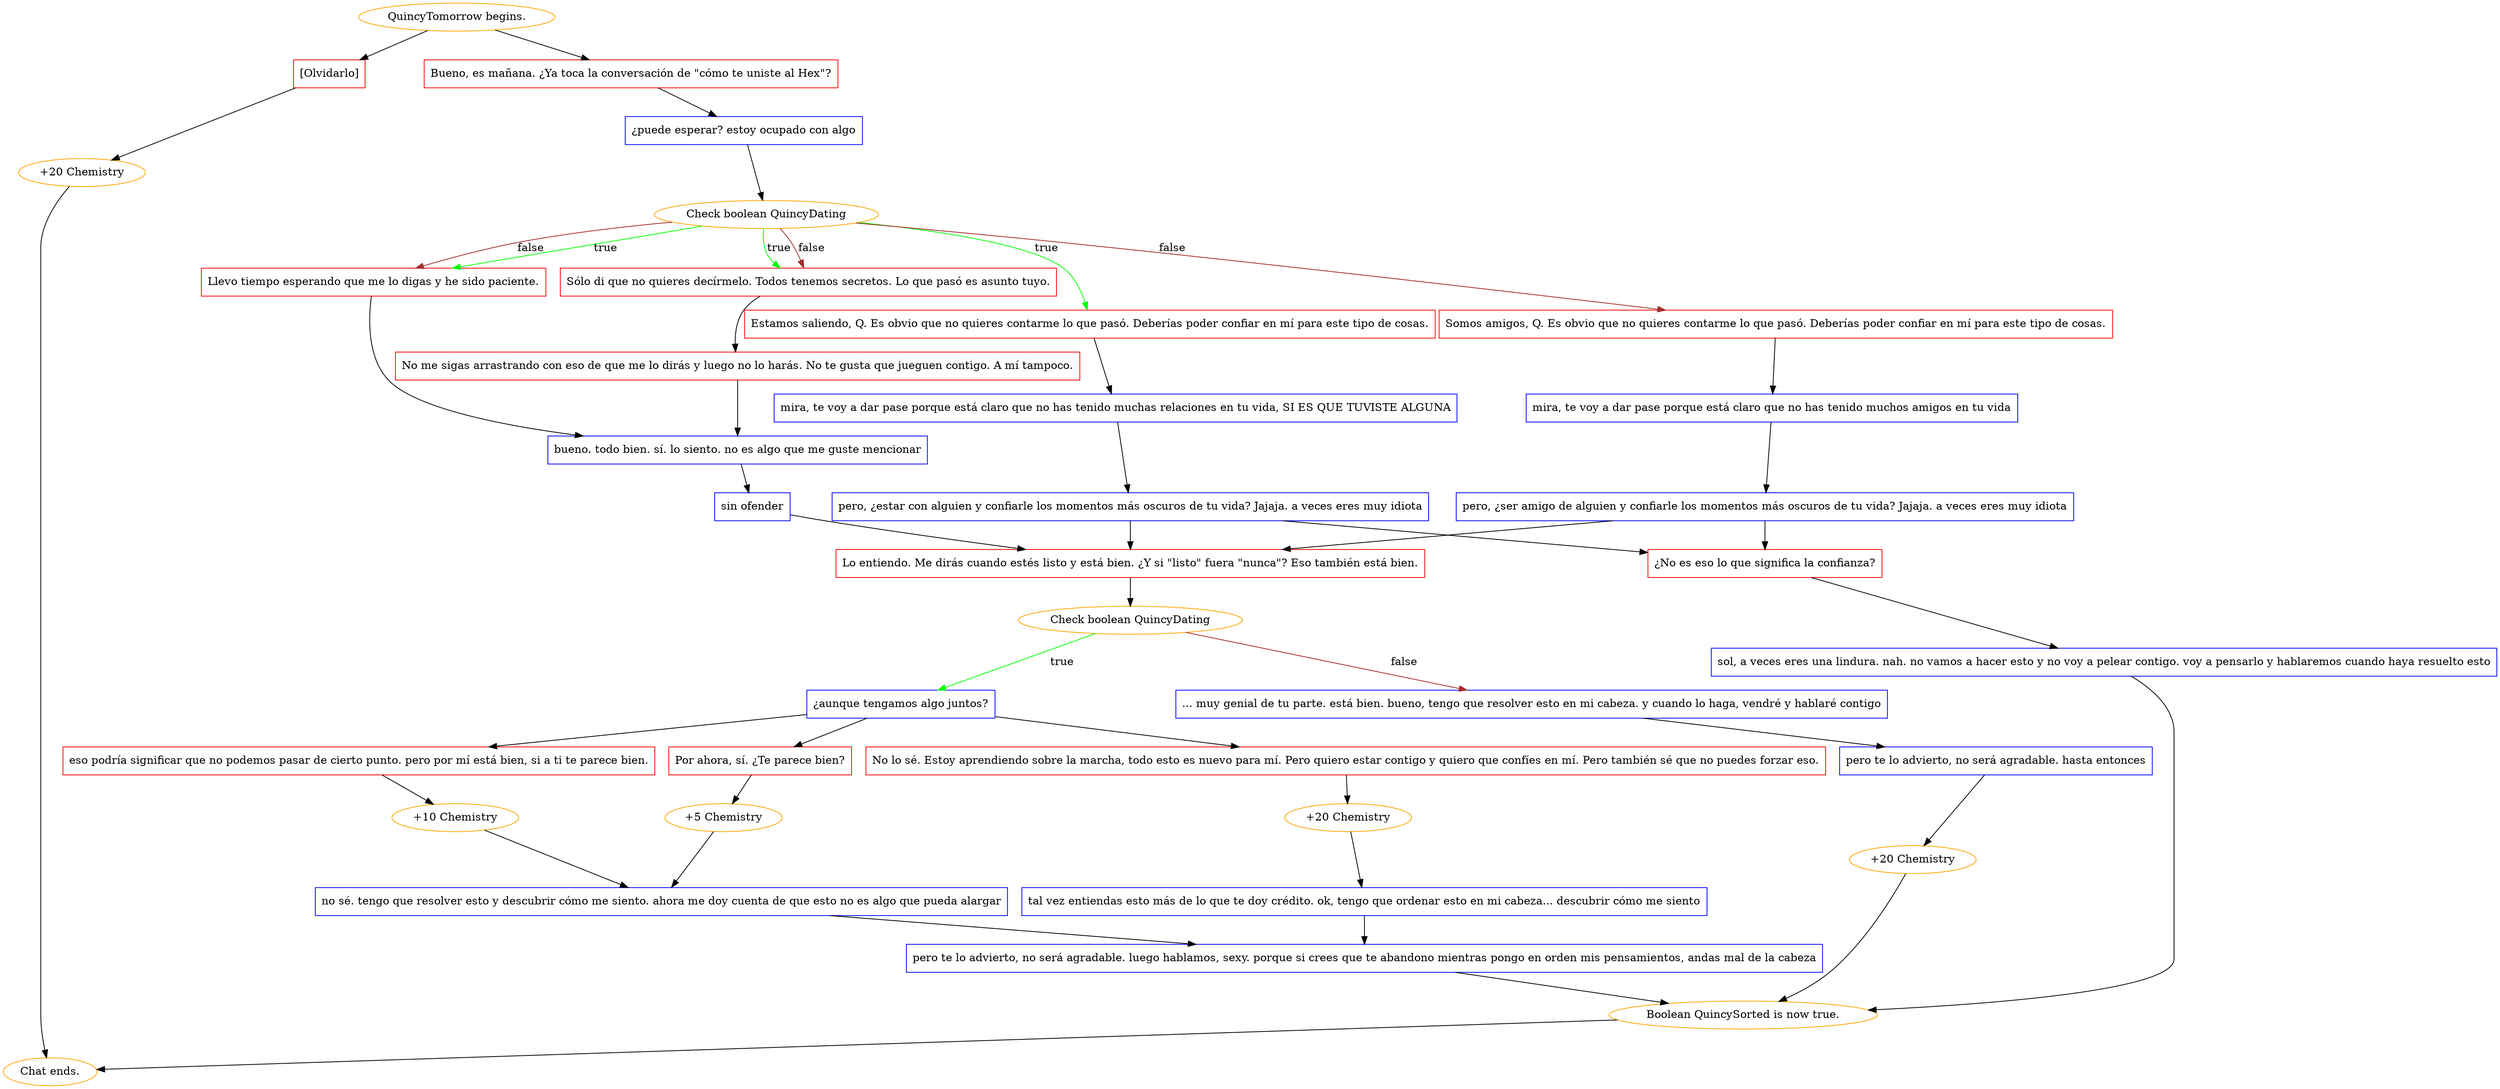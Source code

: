 digraph {
	"QuincyTomorrow begins." [color=orange];
		"QuincyTomorrow begins." -> j3912257148;
		"QuincyTomorrow begins." -> j3817166469;
	j3912257148 [label="Bueno, es mañana. ¿Ya toca la conversación de \"cómo te uniste al Hex\"?",shape=box,color=red];
		j3912257148 -> j696526299;
	j3817166469 [label="[Olvidarlo]",shape=box,color=red];
		j3817166469 -> j367054140;
	j696526299 [label="¿puede esperar? estoy ocupado con algo",shape=box,color=blue];
		j696526299 -> j2620124444;
	j367054140 [label="+20 Chemistry",color=orange];
		j367054140 -> "Chat ends.";
	j2620124444 [label="Check boolean QuincyDating",color=orange];
		j2620124444 -> j1160229498 [label=true,color=green];
		j2620124444 -> j2311602105 [label=true,color=green];
		j2620124444 -> j433655212 [label=true,color=green];
		j2620124444 -> j2044912592 [label=false,color=brown];
		j2620124444 -> j2311602105 [label=false,color=brown];
		j2620124444 -> j433655212 [label=false,color=brown];
	"Chat ends." [color=orange];
	j1160229498 [label="Estamos saliendo, Q. Es obvio que no quieres contarme lo que pasó. Deberías poder confiar en mí para este tipo de cosas.",shape=box,color=red];
		j1160229498 -> j2473792245;
	j2311602105 [label="Llevo tiempo esperando que me lo digas y he sido paciente.",shape=box,color=red];
		j2311602105 -> j3461286602;
	j433655212 [label="Sólo di que no quieres decírmelo. Todos tenemos secretos. Lo que pasó es asunto tuyo.",shape=box,color=red];
		j433655212 -> j3798777266;
	j2044912592 [label="Somos amigos, Q. Es obvio que no quieres contarme lo que pasó. Deberías poder confiar en mí para este tipo de cosas.",shape=box,color=red];
		j2044912592 -> j3595305396;
	j2473792245 [label="mira, te voy a dar pase porque está claro que no has tenido muchas relaciones en tu vida, SI ES QUE TUVISTE ALGUNA",shape=box,color=blue];
		j2473792245 -> j2427816351;
	j3461286602 [label="bueno. todo bien. sí. lo siento. no es algo que me guste mencionar",shape=box,color=blue];
		j3461286602 -> j4188761028;
	j3798777266 [label="No me sigas arrastrando con eso de que me lo dirás y luego no lo harás. No te gusta que jueguen contigo. A mí tampoco.",shape=box,color=red];
		j3798777266 -> j3461286602;
	j3595305396 [label="mira, te voy a dar pase porque está claro que no has tenido muchos amigos en tu vida",shape=box,color=blue];
		j3595305396 -> j1206397866;
	j2427816351 [label="pero, ¿estar con alguien y confiarle los momentos más oscuros de tu vida? Jajaja. a veces eres muy idiota",shape=box,color=blue];
		j2427816351 -> j697268305;
		j2427816351 -> j4113064065;
	j4188761028 [label="sin ofender",shape=box,color=blue];
		j4188761028 -> j4113064065;
	j1206397866 [label="pero, ¿ser amigo de alguien y confiarle los momentos más oscuros de tu vida? Jajaja. a veces eres muy idiota",shape=box,color=blue];
		j1206397866 -> j697268305;
		j1206397866 -> j4113064065;
	j697268305 [label="¿No es eso lo que significa la confianza?",shape=box,color=red];
		j697268305 -> j1439689863;
	j4113064065 [label="Lo entiendo. Me dirás cuando estés listo y está bien. ¿Y si \"listo\" fuera \"nunca\"? Eso también está bien.",shape=box,color=red];
		j4113064065 -> j2097033221;
	j1439689863 [label="sol, a veces eres una lindura. nah. no vamos a hacer esto y no voy a pelear contigo. voy a pensarlo y hablaremos cuando haya resuelto esto",shape=box,color=blue];
		j1439689863 -> j3559374181;
	j2097033221 [label="Check boolean QuincyDating",color=orange];
		j2097033221 -> j1373131384 [label=true,color=green];
		j2097033221 -> j1857141709 [label=false,color=brown];
	j3559374181 [label="Boolean QuincySorted is now true.",color=orange];
		j3559374181 -> "Chat ends.";
	j1373131384 [label="¿aunque tengamos algo juntos?",shape=box,color=blue];
		j1373131384 -> j2869728387;
		j1373131384 -> j198949156;
		j1373131384 -> j171283515;
	j1857141709 [label="... muy genial de tu parte. está bien. bueno, tengo que resolver esto en mi cabeza. y cuando lo haga, vendré y hablaré contigo",shape=box,color=blue];
		j1857141709 -> j1737113829;
	j2869728387 [label="Por ahora, sí. ¿Te parece bien?",shape=box,color=red];
		j2869728387 -> j1258907342;
	j198949156 [label="eso podría significar que no podemos pasar de cierto punto. pero por mí está bien, si a ti te parece bien.",shape=box,color=red];
		j198949156 -> j2503694519;
	j171283515 [label="No lo sé. Estoy aprendiendo sobre la marcha, todo esto es nuevo para mí. Pero quiero estar contigo y quiero que confíes en mí. Pero también sé que no puedes forzar eso.",shape=box,color=red];
		j171283515 -> j2635482293;
	j1737113829 [label="pero te lo advierto, no será agradable. hasta entonces",shape=box,color=blue];
		j1737113829 -> j2191301368;
	j1258907342 [label="+5 Chemistry",color=orange];
		j1258907342 -> j1829131020;
	j2503694519 [label="+10 Chemistry",color=orange];
		j2503694519 -> j1829131020;
	j2635482293 [label="+20 Chemistry",color=orange];
		j2635482293 -> j2412269773;
	j2191301368 [label="+20 Chemistry",color=orange];
		j2191301368 -> j3559374181;
	j1829131020 [label="no sé. tengo que resolver esto y descubrir cómo me siento. ahora me doy cuenta de que esto no es algo que pueda alargar",shape=box,color=blue];
		j1829131020 -> j3608646551;
	j2412269773 [label="tal vez entiendas esto más de lo que te doy crédito. ok, tengo que ordenar esto en mi cabeza... descubrir cómo me siento",shape=box,color=blue];
		j2412269773 -> j3608646551;
	j3608646551 [label="pero te lo advierto, no será agradable. luego hablamos, sexy. porque si crees que te abandono mientras pongo en orden mis pensamientos, andas mal de la cabeza",shape=box,color=blue];
		j3608646551 -> j3559374181;
}